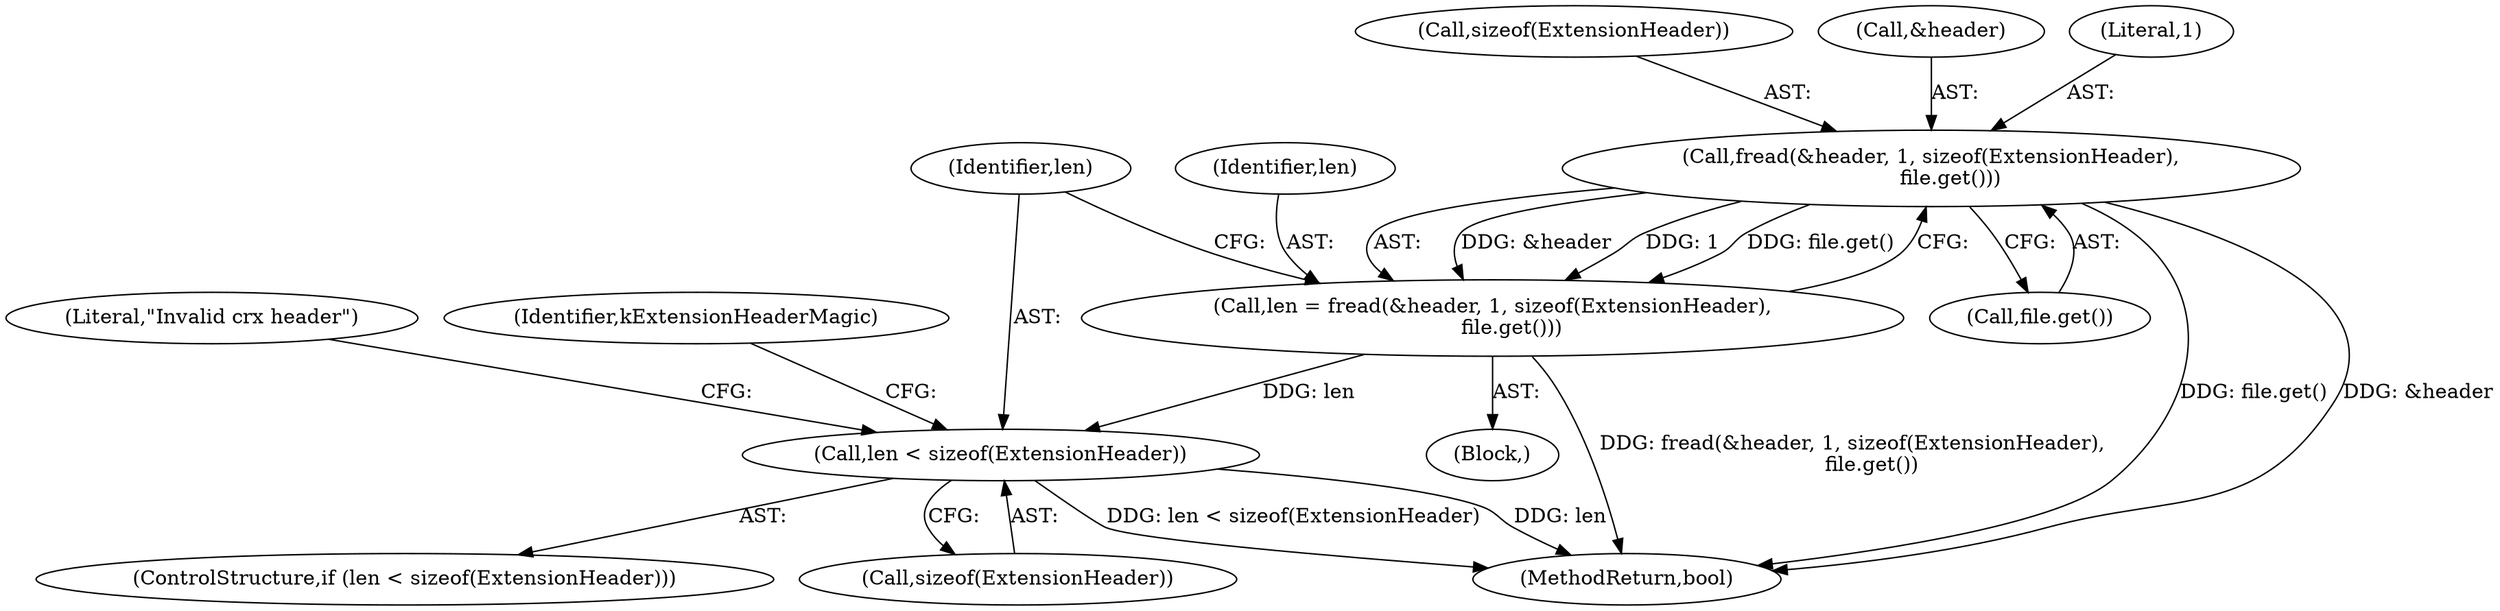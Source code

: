 digraph "0_Chrome_ffeada1f2de5281d59ea48c94c4001a568092cd3@API" {
"1000115" [label="(Call,fread(&header, 1, sizeof(ExtensionHeader),\n      file.get()))"];
"1000113" [label="(Call,len = fread(&header, 1, sizeof(ExtensionHeader),\n      file.get()))"];
"1000123" [label="(Call,len < sizeof(ExtensionHeader))"];
"1000129" [label="(Literal,\"Invalid crx header\")"];
"1000134" [label="(Identifier,kExtensionHeaderMagic)"];
"1000114" [label="(Identifier,len)"];
"1000101" [label="(Block,)"];
"1000113" [label="(Call,len = fread(&header, 1, sizeof(ExtensionHeader),\n      file.get()))"];
"1000122" [label="(ControlStructure,if (len < sizeof(ExtensionHeader)))"];
"1000119" [label="(Call,sizeof(ExtensionHeader))"];
"1000121" [label="(Call,file.get())"];
"1000124" [label="(Identifier,len)"];
"1000125" [label="(Call,sizeof(ExtensionHeader))"];
"1000303" [label="(MethodReturn,bool)"];
"1000115" [label="(Call,fread(&header, 1, sizeof(ExtensionHeader),\n      file.get()))"];
"1000123" [label="(Call,len < sizeof(ExtensionHeader))"];
"1000116" [label="(Call,&header)"];
"1000118" [label="(Literal,1)"];
"1000115" -> "1000113"  [label="AST: "];
"1000115" -> "1000121"  [label="CFG: "];
"1000116" -> "1000115"  [label="AST: "];
"1000118" -> "1000115"  [label="AST: "];
"1000119" -> "1000115"  [label="AST: "];
"1000121" -> "1000115"  [label="AST: "];
"1000113" -> "1000115"  [label="CFG: "];
"1000115" -> "1000303"  [label="DDG: file.get()"];
"1000115" -> "1000303"  [label="DDG: &header"];
"1000115" -> "1000113"  [label="DDG: &header"];
"1000115" -> "1000113"  [label="DDG: 1"];
"1000115" -> "1000113"  [label="DDG: file.get()"];
"1000113" -> "1000101"  [label="AST: "];
"1000114" -> "1000113"  [label="AST: "];
"1000124" -> "1000113"  [label="CFG: "];
"1000113" -> "1000303"  [label="DDG: fread(&header, 1, sizeof(ExtensionHeader),\n      file.get())"];
"1000113" -> "1000123"  [label="DDG: len"];
"1000123" -> "1000122"  [label="AST: "];
"1000123" -> "1000125"  [label="CFG: "];
"1000124" -> "1000123"  [label="AST: "];
"1000125" -> "1000123"  [label="AST: "];
"1000129" -> "1000123"  [label="CFG: "];
"1000134" -> "1000123"  [label="CFG: "];
"1000123" -> "1000303"  [label="DDG: len < sizeof(ExtensionHeader)"];
"1000123" -> "1000303"  [label="DDG: len"];
}
